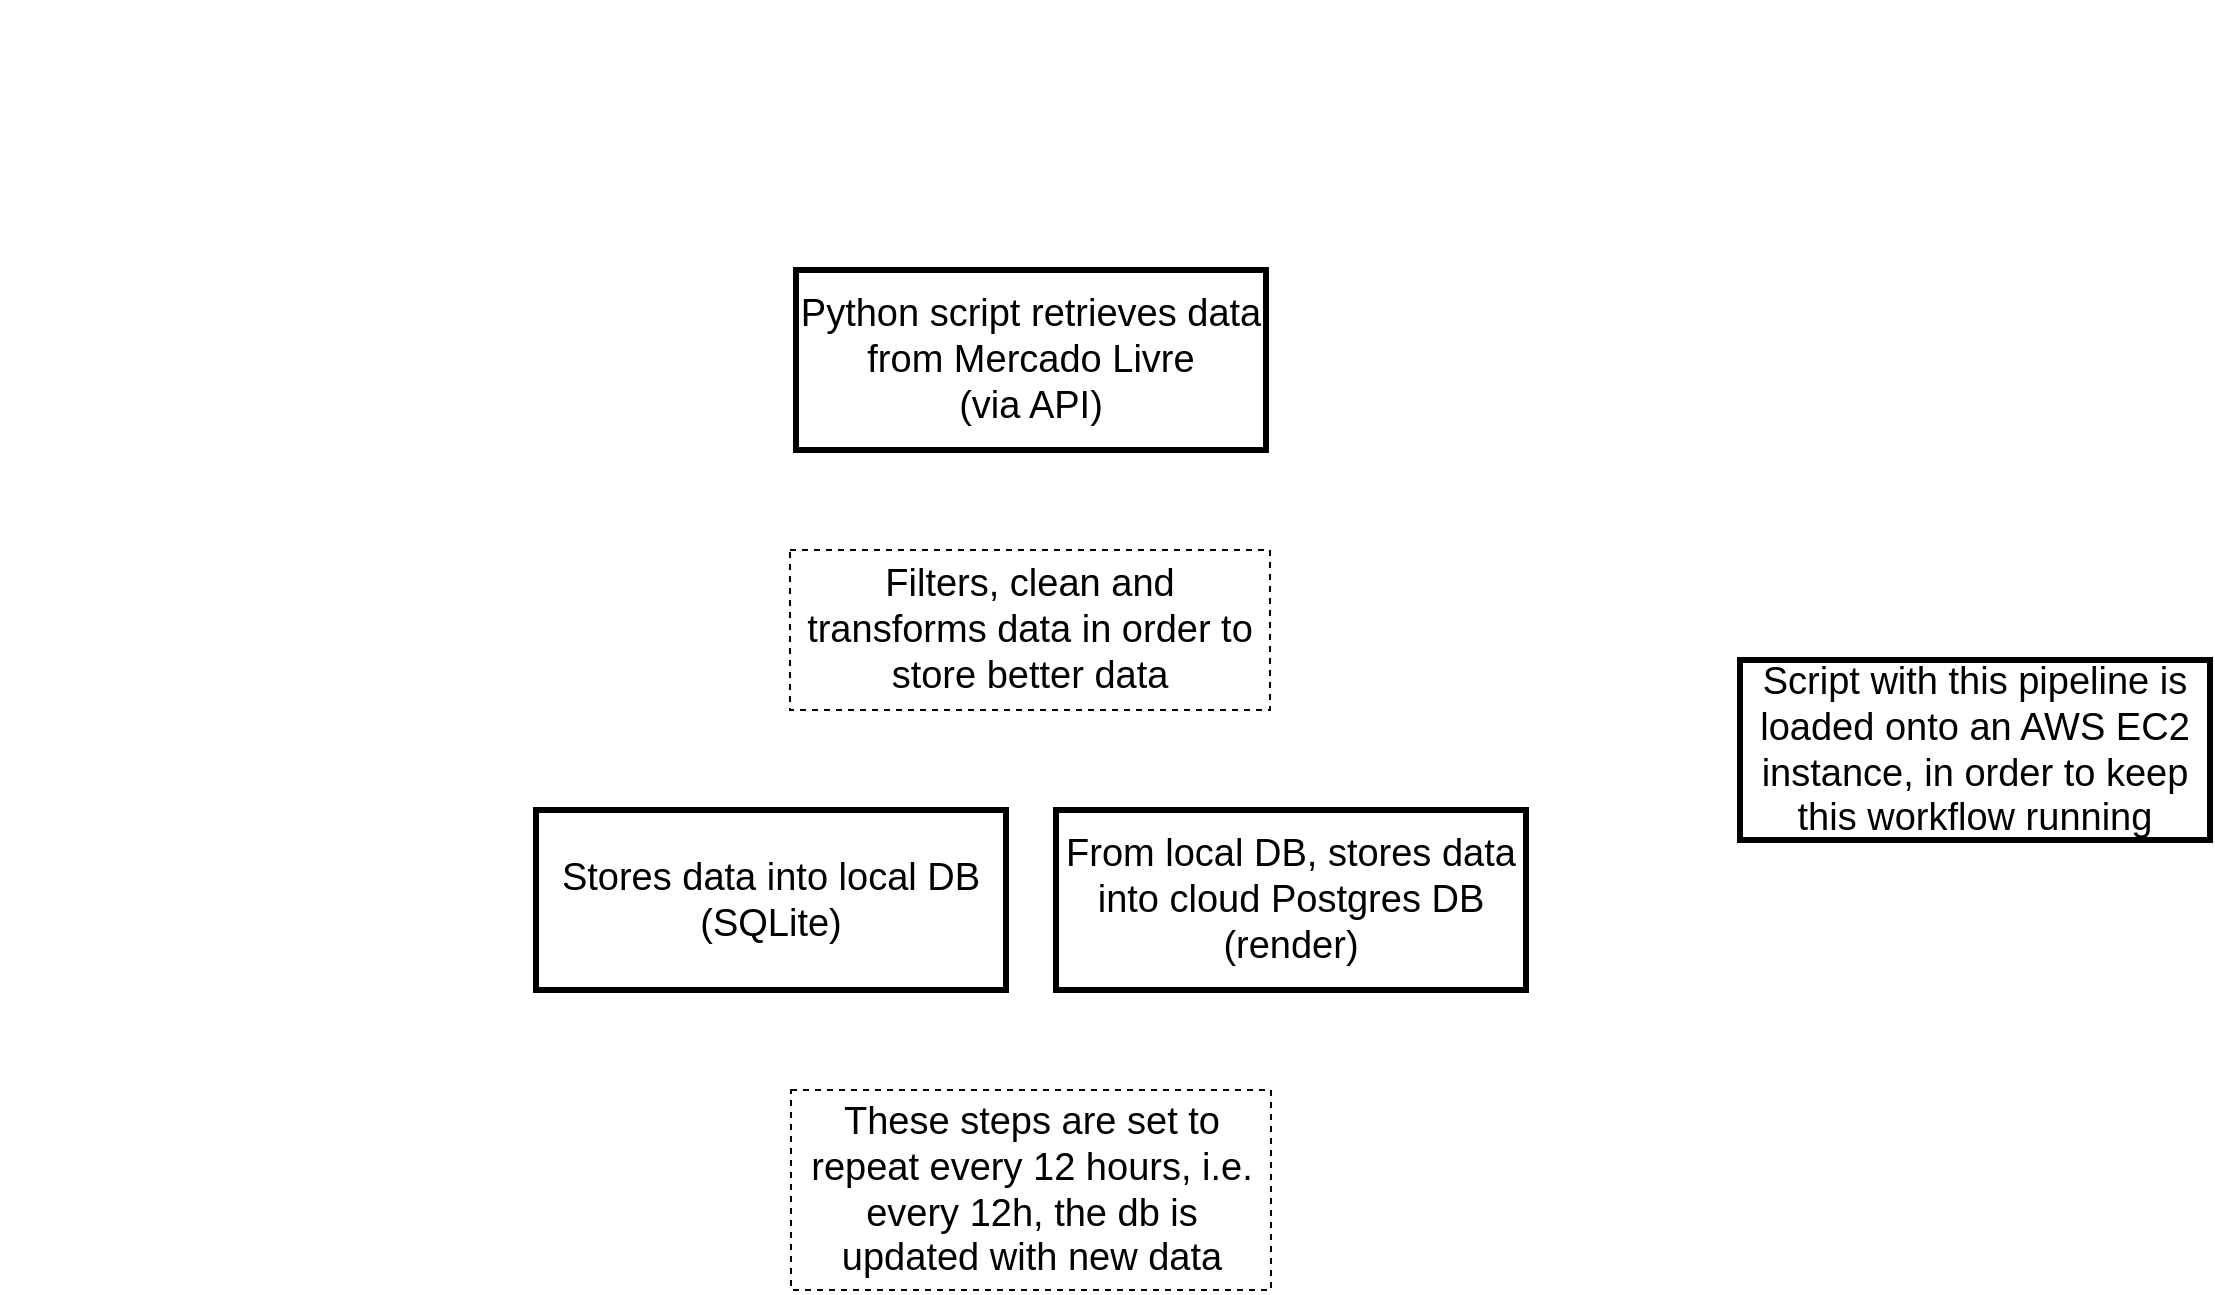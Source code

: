 <mxfile>
    <diagram id="evYGxtCOfcgP6jMjrsDt" name="Page-1">
        <mxGraphModel dx="2560" dy="1225" grid="1" gridSize="10" guides="1" tooltips="1" connect="1" arrows="1" fold="1" page="1" pageScale="1" pageWidth="850" pageHeight="1100" math="0" shadow="0">
            <root>
                <mxCell id="0"/>
                <mxCell id="1" parent="0"/>
                <mxCell id="8" style="edgeStyle=none;html=1;exitX=0.5;exitY=1;exitDx=0;exitDy=0;fontSize=30;entryX=0.5;entryY=0;entryDx=0;entryDy=0;strokeColor=#FFFFFF;" parent="1" source="3" target="9" edge="1">
                    <mxGeometry relative="1" as="geometry">
                        <mxPoint x="426" y="375" as="targetPoint"/>
                    </mxGeometry>
                </mxCell>
                <mxCell id="19" style="edgeStyle=orthogonalEdgeStyle;html=1;dashed=1;dashPattern=8 8;fontSize=19;strokeColor=#FFFFFF;" parent="1" source="3" edge="1">
                    <mxGeometry relative="1" as="geometry">
                        <mxPoint x="260" y="280" as="targetPoint"/>
                    </mxGeometry>
                </mxCell>
                <mxCell id="3" value="Python script retrieves data from Mercado Livre &lt;br&gt;(via API)" style="rounded=0;whiteSpace=wrap;html=1;fontSize=19;strokeWidth=3;" parent="1" vertex="1">
                    <mxGeometry x="308" y="235" width="235" height="90" as="geometry"/>
                </mxCell>
                <mxCell id="6" value="data retrieved with requests lib." style="text;html=1;strokeColor=none;fillColor=none;align=right;verticalAlign=middle;whiteSpace=wrap;rounded=0;fontSize=19;fontColor=#FFFFFF;" parent="1" vertex="1">
                    <mxGeometry x="100" y="265" width="160" height="30" as="geometry"/>
                </mxCell>
                <mxCell id="7" value="&lt;h1 style=&quot;font-size: 30px;&quot;&gt;&lt;span style=&quot;font-size: 30px; font-weight: 400;&quot;&gt;Mercado Livre ETL&lt;/span&gt;&lt;/h1&gt;" style="text;html=1;strokeColor=none;fillColor=none;spacing=5;spacingTop=-20;whiteSpace=wrap;overflow=hidden;rounded=0;fontSize=30;align=center;fontColor=#FFFFFF;" parent="1" vertex="1">
                    <mxGeometry x="250" y="110" width="380" height="60" as="geometry"/>
                </mxCell>
                <mxCell id="11" style="edgeStyle=orthogonalEdgeStyle;html=1;fontSize=19;entryX=0.5;entryY=0;entryDx=0;entryDy=0;strokeColor=#FFFFFF;" parent="1" source="9" target="12" edge="1">
                    <mxGeometry relative="1" as="geometry">
                        <mxPoint x="430" y="505" as="targetPoint"/>
                    </mxGeometry>
                </mxCell>
                <mxCell id="9" value="Filters, clean and transforms data in order to store better data" style="rounded=0;whiteSpace=wrap;html=1;fontSize=19;dashed=1;" parent="1" vertex="1">
                    <mxGeometry x="305" y="375" width="240" height="80" as="geometry"/>
                </mxCell>
                <mxCell id="15" style="edgeStyle=orthogonalEdgeStyle;html=1;exitX=1;exitY=0.5;exitDx=0;exitDy=0;entryX=0;entryY=0.5;entryDx=0;entryDy=0;fontSize=19;strokeColor=#FFFFFF;" parent="1" source="12" target="14" edge="1">
                    <mxGeometry relative="1" as="geometry"/>
                </mxCell>
                <mxCell id="21" style="edgeStyle=orthogonalEdgeStyle;html=1;dashed=1;dashPattern=8 8;fontSize=19;entryX=1;entryY=0.5;entryDx=0;entryDy=0;strokeColor=#FFFFFF;" parent="1" source="12" target="22" edge="1">
                    <mxGeometry relative="1" as="geometry">
                        <mxPoint x="140" y="550" as="targetPoint"/>
                    </mxGeometry>
                </mxCell>
                <mxCell id="12" value="Stores data into local DB (SQLite)" style="rounded=0;whiteSpace=wrap;html=1;fontSize=19;strokeWidth=3;" parent="1" vertex="1">
                    <mxGeometry x="178" y="505" width="235" height="90" as="geometry"/>
                </mxCell>
                <mxCell id="18" style="edgeStyle=orthogonalEdgeStyle;html=1;entryX=0.5;entryY=0;entryDx=0;entryDy=0;fontSize=19;strokeColor=#FFFFFF;" parent="1" source="14" target="17" edge="1">
                    <mxGeometry relative="1" as="geometry"/>
                </mxCell>
                <mxCell id="14" value="From local DB, stores data into cloud Postgres DB (render)" style="rounded=0;whiteSpace=wrap;html=1;fontSize=19;strokeWidth=3;" parent="1" vertex="1">
                    <mxGeometry x="438" y="505" width="235" height="90" as="geometry"/>
                </mxCell>
                <mxCell id="17" value="These steps are set to repeat every 12 hours, i.e. every 12h, the db is updated with new data" style="rounded=0;whiteSpace=wrap;html=1;fontSize=19;dashed=1;" parent="1" vertex="1">
                    <mxGeometry x="305.5" y="645" width="240" height="100" as="geometry"/>
                </mxCell>
                <mxCell id="20" value="" style="shape=curlyBracket;whiteSpace=wrap;html=1;rounded=1;flipH=1;labelPosition=right;verticalLabelPosition=middle;align=left;verticalAlign=middle;strokeWidth=3;fontSize=19;strokeColor=#FFFFFF;" parent="1" vertex="1">
                    <mxGeometry x="710" y="220" width="50" height="525" as="geometry"/>
                </mxCell>
                <mxCell id="22" value="This step is necessary since render free Postgres DB has a limited time of 1 month. So this step ensures that a new DB can be updated starting from the point where the last one stopped" style="text;html=1;strokeColor=none;fillColor=none;align=right;verticalAlign=middle;whiteSpace=wrap;rounded=0;strokeWidth=3;fontSize=19;fontColor=#FFFFFF;" parent="1" vertex="1">
                    <mxGeometry x="-90" y="444" width="220" height="213" as="geometry"/>
                </mxCell>
                <mxCell id="23" value="Script with this pipeline is loaded onto an AWS EC2 instance, in order to keep this workflow running" style="rounded=0;whiteSpace=wrap;html=1;fontSize=19;strokeWidth=3;" parent="1" vertex="1">
                    <mxGeometry x="780" y="430" width="235" height="90" as="geometry"/>
                </mxCell>
            </root>
        </mxGraphModel>
    </diagram>
</mxfile>
